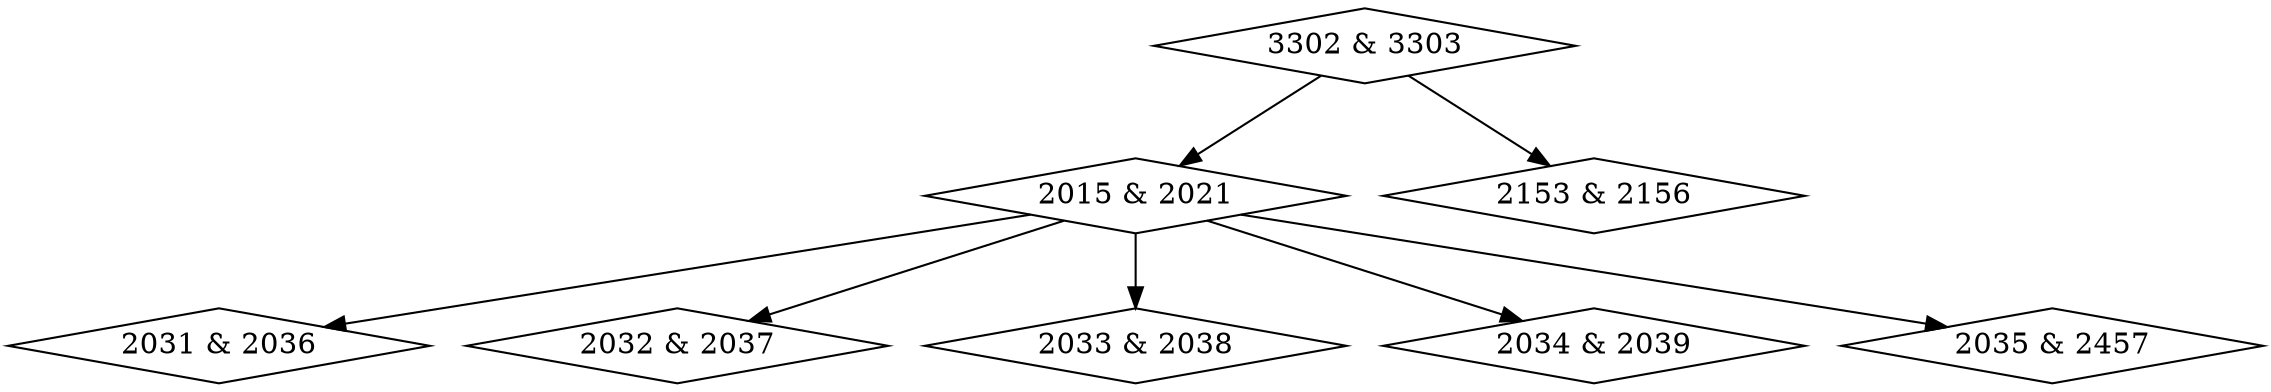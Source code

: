 digraph {
0 [label = "2015 & 2021", shape = diamond];
1 [label = "2031 & 2036", shape = diamond];
2 [label = "2032 & 2037", shape = diamond];
3 [label = "2033 & 2038", shape = diamond];
4 [label = "2034 & 2039", shape = diamond];
5 [label = "2035 & 2457", shape = diamond];
6 [label = "2153 & 2156", shape = diamond];
7 [label = "3302 & 3303", shape = diamond];
0->1;
0->2;
0->3;
0->4;
0->5;
7->0;
7->6;
}
